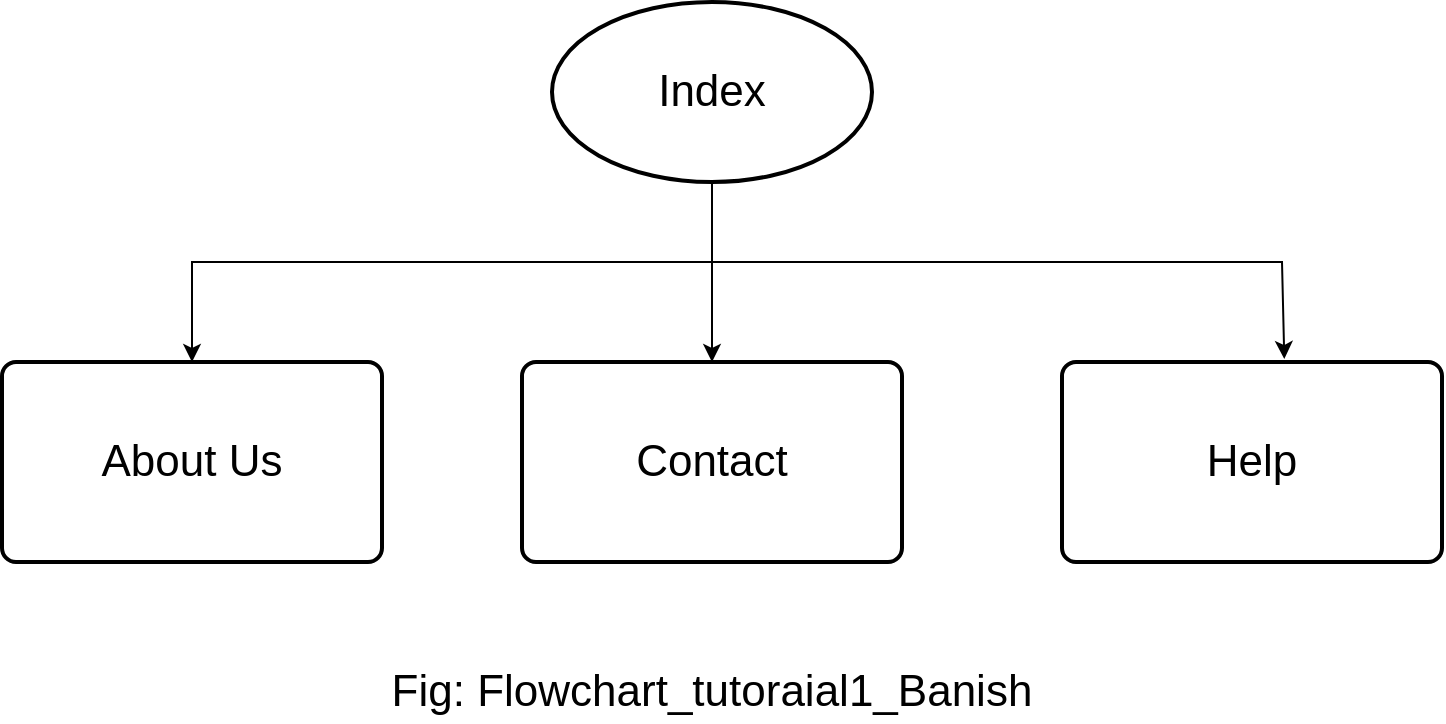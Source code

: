 <mxfile version="21.6.5" type="device">
  <diagram name="Page-1" id="wtc-6D1v0B_cc8SGLfe6">
    <mxGraphModel dx="2943" dy="1689" grid="1" gridSize="10" guides="1" tooltips="1" connect="1" arrows="1" fold="1" page="1" pageScale="1" pageWidth="850" pageHeight="1100" math="0" shadow="0">
      <root>
        <mxCell id="0" />
        <mxCell id="1" parent="0" />
        <mxCell id="Txe2EtUqW9asjZ5p_r8n-2" value="&lt;font style=&quot;font-size: 22px;&quot;&gt;Index&lt;/font&gt;" style="strokeWidth=2;html=1;shape=mxgraph.flowchart.start_1;whiteSpace=wrap;" vertex="1" parent="1">
          <mxGeometry x="295" y="160" width="160" height="90" as="geometry" />
        </mxCell>
        <mxCell id="Txe2EtUqW9asjZ5p_r8n-4" value="&lt;font style=&quot;font-size: 22px;&quot;&gt;About Us&lt;/font&gt;" style="rounded=1;whiteSpace=wrap;html=1;absoluteArcSize=1;arcSize=14;strokeWidth=2;" vertex="1" parent="1">
          <mxGeometry x="20" y="340" width="190" height="100" as="geometry" />
        </mxCell>
        <mxCell id="Txe2EtUqW9asjZ5p_r8n-5" value="&lt;font style=&quot;font-size: 22px;&quot;&gt;Help&lt;/font&gt;" style="rounded=1;whiteSpace=wrap;html=1;absoluteArcSize=1;arcSize=14;strokeWidth=2;" vertex="1" parent="1">
          <mxGeometry x="550" y="340" width="190" height="100" as="geometry" />
        </mxCell>
        <mxCell id="Txe2EtUqW9asjZ5p_r8n-6" value="&lt;font style=&quot;font-size: 22px;&quot;&gt;Contact&lt;/font&gt;" style="rounded=1;whiteSpace=wrap;html=1;absoluteArcSize=1;arcSize=14;strokeWidth=2;" vertex="1" parent="1">
          <mxGeometry x="280" y="340" width="190" height="100" as="geometry" />
        </mxCell>
        <mxCell id="Txe2EtUqW9asjZ5p_r8n-12" value="" style="endArrow=classic;html=1;rounded=0;entryX=0.5;entryY=0;entryDx=0;entryDy=0;exitX=0.5;exitY=1;exitDx=0;exitDy=0;exitPerimeter=0;" edge="1" parent="1" source="Txe2EtUqW9asjZ5p_r8n-2" target="Txe2EtUqW9asjZ5p_r8n-6">
          <mxGeometry width="50" height="50" relative="1" as="geometry">
            <mxPoint x="190" y="830" as="sourcePoint" />
            <mxPoint x="240" y="780" as="targetPoint" />
          </mxGeometry>
        </mxCell>
        <mxCell id="Txe2EtUqW9asjZ5p_r8n-13" value="" style="endArrow=classic;html=1;rounded=0;entryX=0.585;entryY=-0.015;entryDx=0;entryDy=0;entryPerimeter=0;" edge="1" parent="1" target="Txe2EtUqW9asjZ5p_r8n-5">
          <mxGeometry width="50" height="50" relative="1" as="geometry">
            <mxPoint x="380" y="290" as="sourcePoint" />
            <mxPoint x="385" y="350" as="targetPoint" />
            <Array as="points">
              <mxPoint x="660" y="290" />
            </Array>
          </mxGeometry>
        </mxCell>
        <mxCell id="Txe2EtUqW9asjZ5p_r8n-14" value="" style="endArrow=classic;html=1;rounded=0;entryX=0.5;entryY=0;entryDx=0;entryDy=0;" edge="1" parent="1" target="Txe2EtUqW9asjZ5p_r8n-4">
          <mxGeometry width="50" height="50" relative="1" as="geometry">
            <mxPoint x="380" y="290" as="sourcePoint" />
            <mxPoint x="671" y="349" as="targetPoint" />
            <Array as="points">
              <mxPoint x="115" y="290" />
            </Array>
          </mxGeometry>
        </mxCell>
        <mxCell id="Txe2EtUqW9asjZ5p_r8n-15" value="&lt;font style=&quot;font-size: 22px;&quot;&gt;Fig: Flowchart_tutoraial1_Banish&lt;/font&gt;" style="text;html=1;strokeColor=none;fillColor=none;align=center;verticalAlign=middle;whiteSpace=wrap;rounded=0;" vertex="1" parent="1">
          <mxGeometry x="200" y="490" width="350" height="30" as="geometry" />
        </mxCell>
      </root>
    </mxGraphModel>
  </diagram>
</mxfile>
